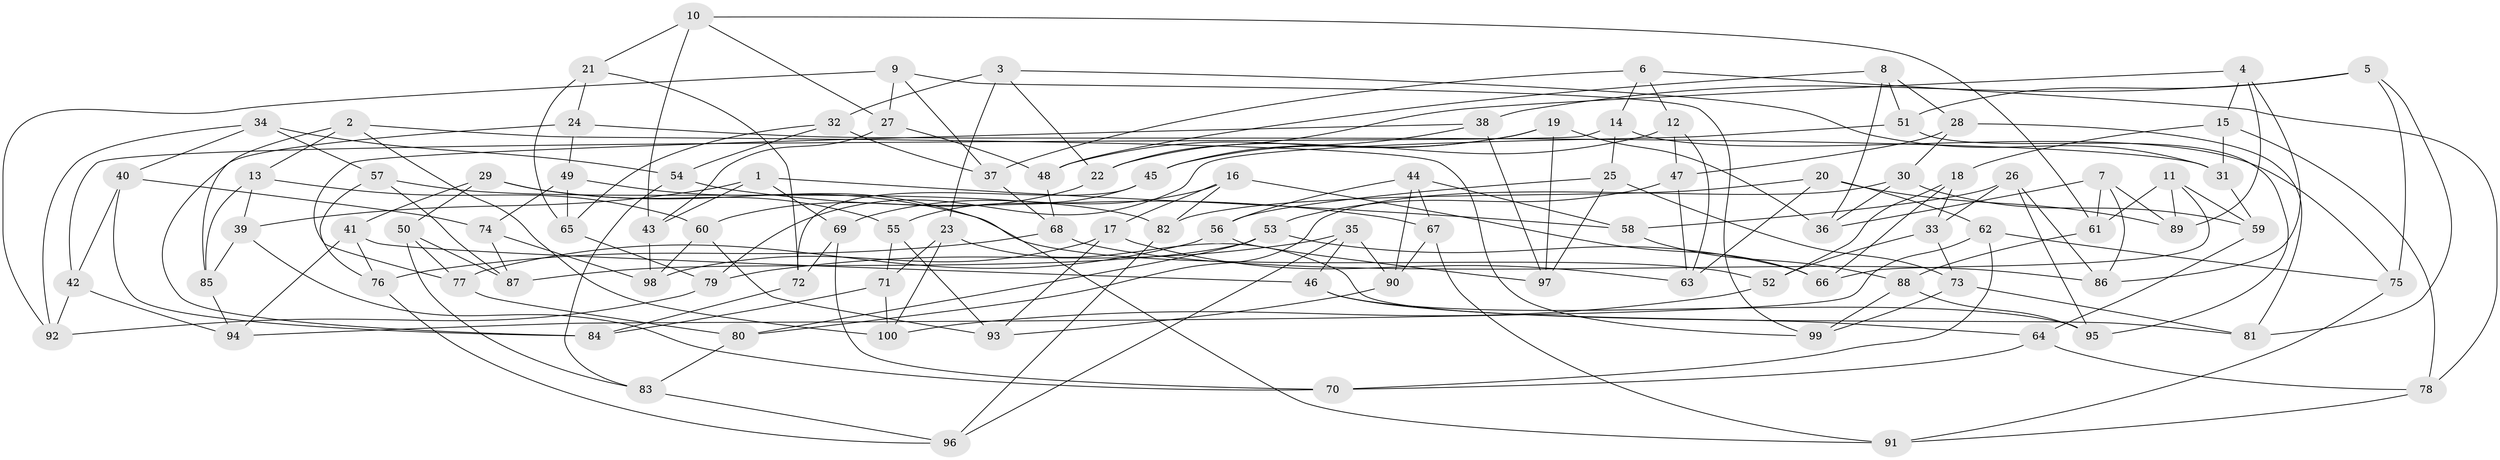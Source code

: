 // Generated by graph-tools (version 1.1) at 2025/39/02/21/25 10:39:01]
// undirected, 100 vertices, 200 edges
graph export_dot {
graph [start="1"]
  node [color=gray90,style=filled];
  1;
  2;
  3;
  4;
  5;
  6;
  7;
  8;
  9;
  10;
  11;
  12;
  13;
  14;
  15;
  16;
  17;
  18;
  19;
  20;
  21;
  22;
  23;
  24;
  25;
  26;
  27;
  28;
  29;
  30;
  31;
  32;
  33;
  34;
  35;
  36;
  37;
  38;
  39;
  40;
  41;
  42;
  43;
  44;
  45;
  46;
  47;
  48;
  49;
  50;
  51;
  52;
  53;
  54;
  55;
  56;
  57;
  58;
  59;
  60;
  61;
  62;
  63;
  64;
  65;
  66;
  67;
  68;
  69;
  70;
  71;
  72;
  73;
  74;
  75;
  76;
  77;
  78;
  79;
  80;
  81;
  82;
  83;
  84;
  85;
  86;
  87;
  88;
  89;
  90;
  91;
  92;
  93;
  94;
  95;
  96;
  97;
  98;
  99;
  100;
  1 -- 58;
  1 -- 39;
  1 -- 69;
  1 -- 43;
  2 -- 13;
  2 -- 85;
  2 -- 100;
  2 -- 99;
  3 -- 22;
  3 -- 31;
  3 -- 32;
  3 -- 23;
  4 -- 89;
  4 -- 86;
  4 -- 15;
  4 -- 22;
  5 -- 81;
  5 -- 51;
  5 -- 38;
  5 -- 75;
  6 -- 37;
  6 -- 14;
  6 -- 12;
  6 -- 78;
  7 -- 86;
  7 -- 36;
  7 -- 89;
  7 -- 61;
  8 -- 48;
  8 -- 28;
  8 -- 51;
  8 -- 36;
  9 -- 27;
  9 -- 37;
  9 -- 99;
  9 -- 92;
  10 -- 61;
  10 -- 21;
  10 -- 43;
  10 -- 27;
  11 -- 89;
  11 -- 61;
  11 -- 66;
  11 -- 59;
  12 -- 63;
  12 -- 45;
  12 -- 47;
  13 -- 60;
  13 -- 85;
  13 -- 39;
  14 -- 42;
  14 -- 25;
  14 -- 75;
  15 -- 78;
  15 -- 18;
  15 -- 31;
  16 -- 82;
  16 -- 69;
  16 -- 17;
  16 -- 66;
  17 -- 93;
  17 -- 98;
  17 -- 63;
  18 -- 52;
  18 -- 33;
  18 -- 66;
  19 -- 22;
  19 -- 97;
  19 -- 48;
  19 -- 36;
  20 -- 82;
  20 -- 89;
  20 -- 62;
  20 -- 63;
  21 -- 65;
  21 -- 24;
  21 -- 72;
  22 -- 60;
  23 -- 71;
  23 -- 100;
  23 -- 81;
  24 -- 49;
  24 -- 31;
  24 -- 84;
  25 -- 56;
  25 -- 73;
  25 -- 97;
  26 -- 58;
  26 -- 33;
  26 -- 86;
  26 -- 95;
  27 -- 43;
  27 -- 48;
  28 -- 81;
  28 -- 47;
  28 -- 30;
  29 -- 55;
  29 -- 50;
  29 -- 41;
  29 -- 52;
  30 -- 36;
  30 -- 80;
  30 -- 59;
  31 -- 59;
  32 -- 37;
  32 -- 65;
  32 -- 54;
  33 -- 73;
  33 -- 52;
  34 -- 40;
  34 -- 92;
  34 -- 57;
  34 -- 54;
  35 -- 96;
  35 -- 46;
  35 -- 79;
  35 -- 90;
  37 -- 68;
  38 -- 77;
  38 -- 45;
  38 -- 97;
  39 -- 85;
  39 -- 70;
  40 -- 74;
  40 -- 42;
  40 -- 84;
  41 -- 94;
  41 -- 76;
  41 -- 46;
  42 -- 94;
  42 -- 92;
  43 -- 98;
  44 -- 67;
  44 -- 56;
  44 -- 90;
  44 -- 58;
  45 -- 72;
  45 -- 55;
  46 -- 95;
  46 -- 64;
  47 -- 53;
  47 -- 63;
  48 -- 68;
  49 -- 65;
  49 -- 91;
  49 -- 74;
  50 -- 83;
  50 -- 77;
  50 -- 87;
  51 -- 79;
  51 -- 95;
  52 -- 100;
  53 -- 87;
  53 -- 66;
  53 -- 80;
  54 -- 67;
  54 -- 83;
  55 -- 93;
  55 -- 71;
  56 -- 77;
  56 -- 97;
  57 -- 76;
  57 -- 87;
  57 -- 82;
  58 -- 88;
  59 -- 64;
  60 -- 98;
  60 -- 93;
  61 -- 88;
  62 -- 94;
  62 -- 75;
  62 -- 70;
  64 -- 78;
  64 -- 70;
  65 -- 79;
  67 -- 91;
  67 -- 90;
  68 -- 86;
  68 -- 76;
  69 -- 70;
  69 -- 72;
  71 -- 100;
  71 -- 84;
  72 -- 84;
  73 -- 81;
  73 -- 99;
  74 -- 98;
  74 -- 87;
  75 -- 91;
  76 -- 96;
  77 -- 80;
  78 -- 91;
  79 -- 92;
  80 -- 83;
  82 -- 96;
  83 -- 96;
  85 -- 94;
  88 -- 95;
  88 -- 99;
  90 -- 93;
}
